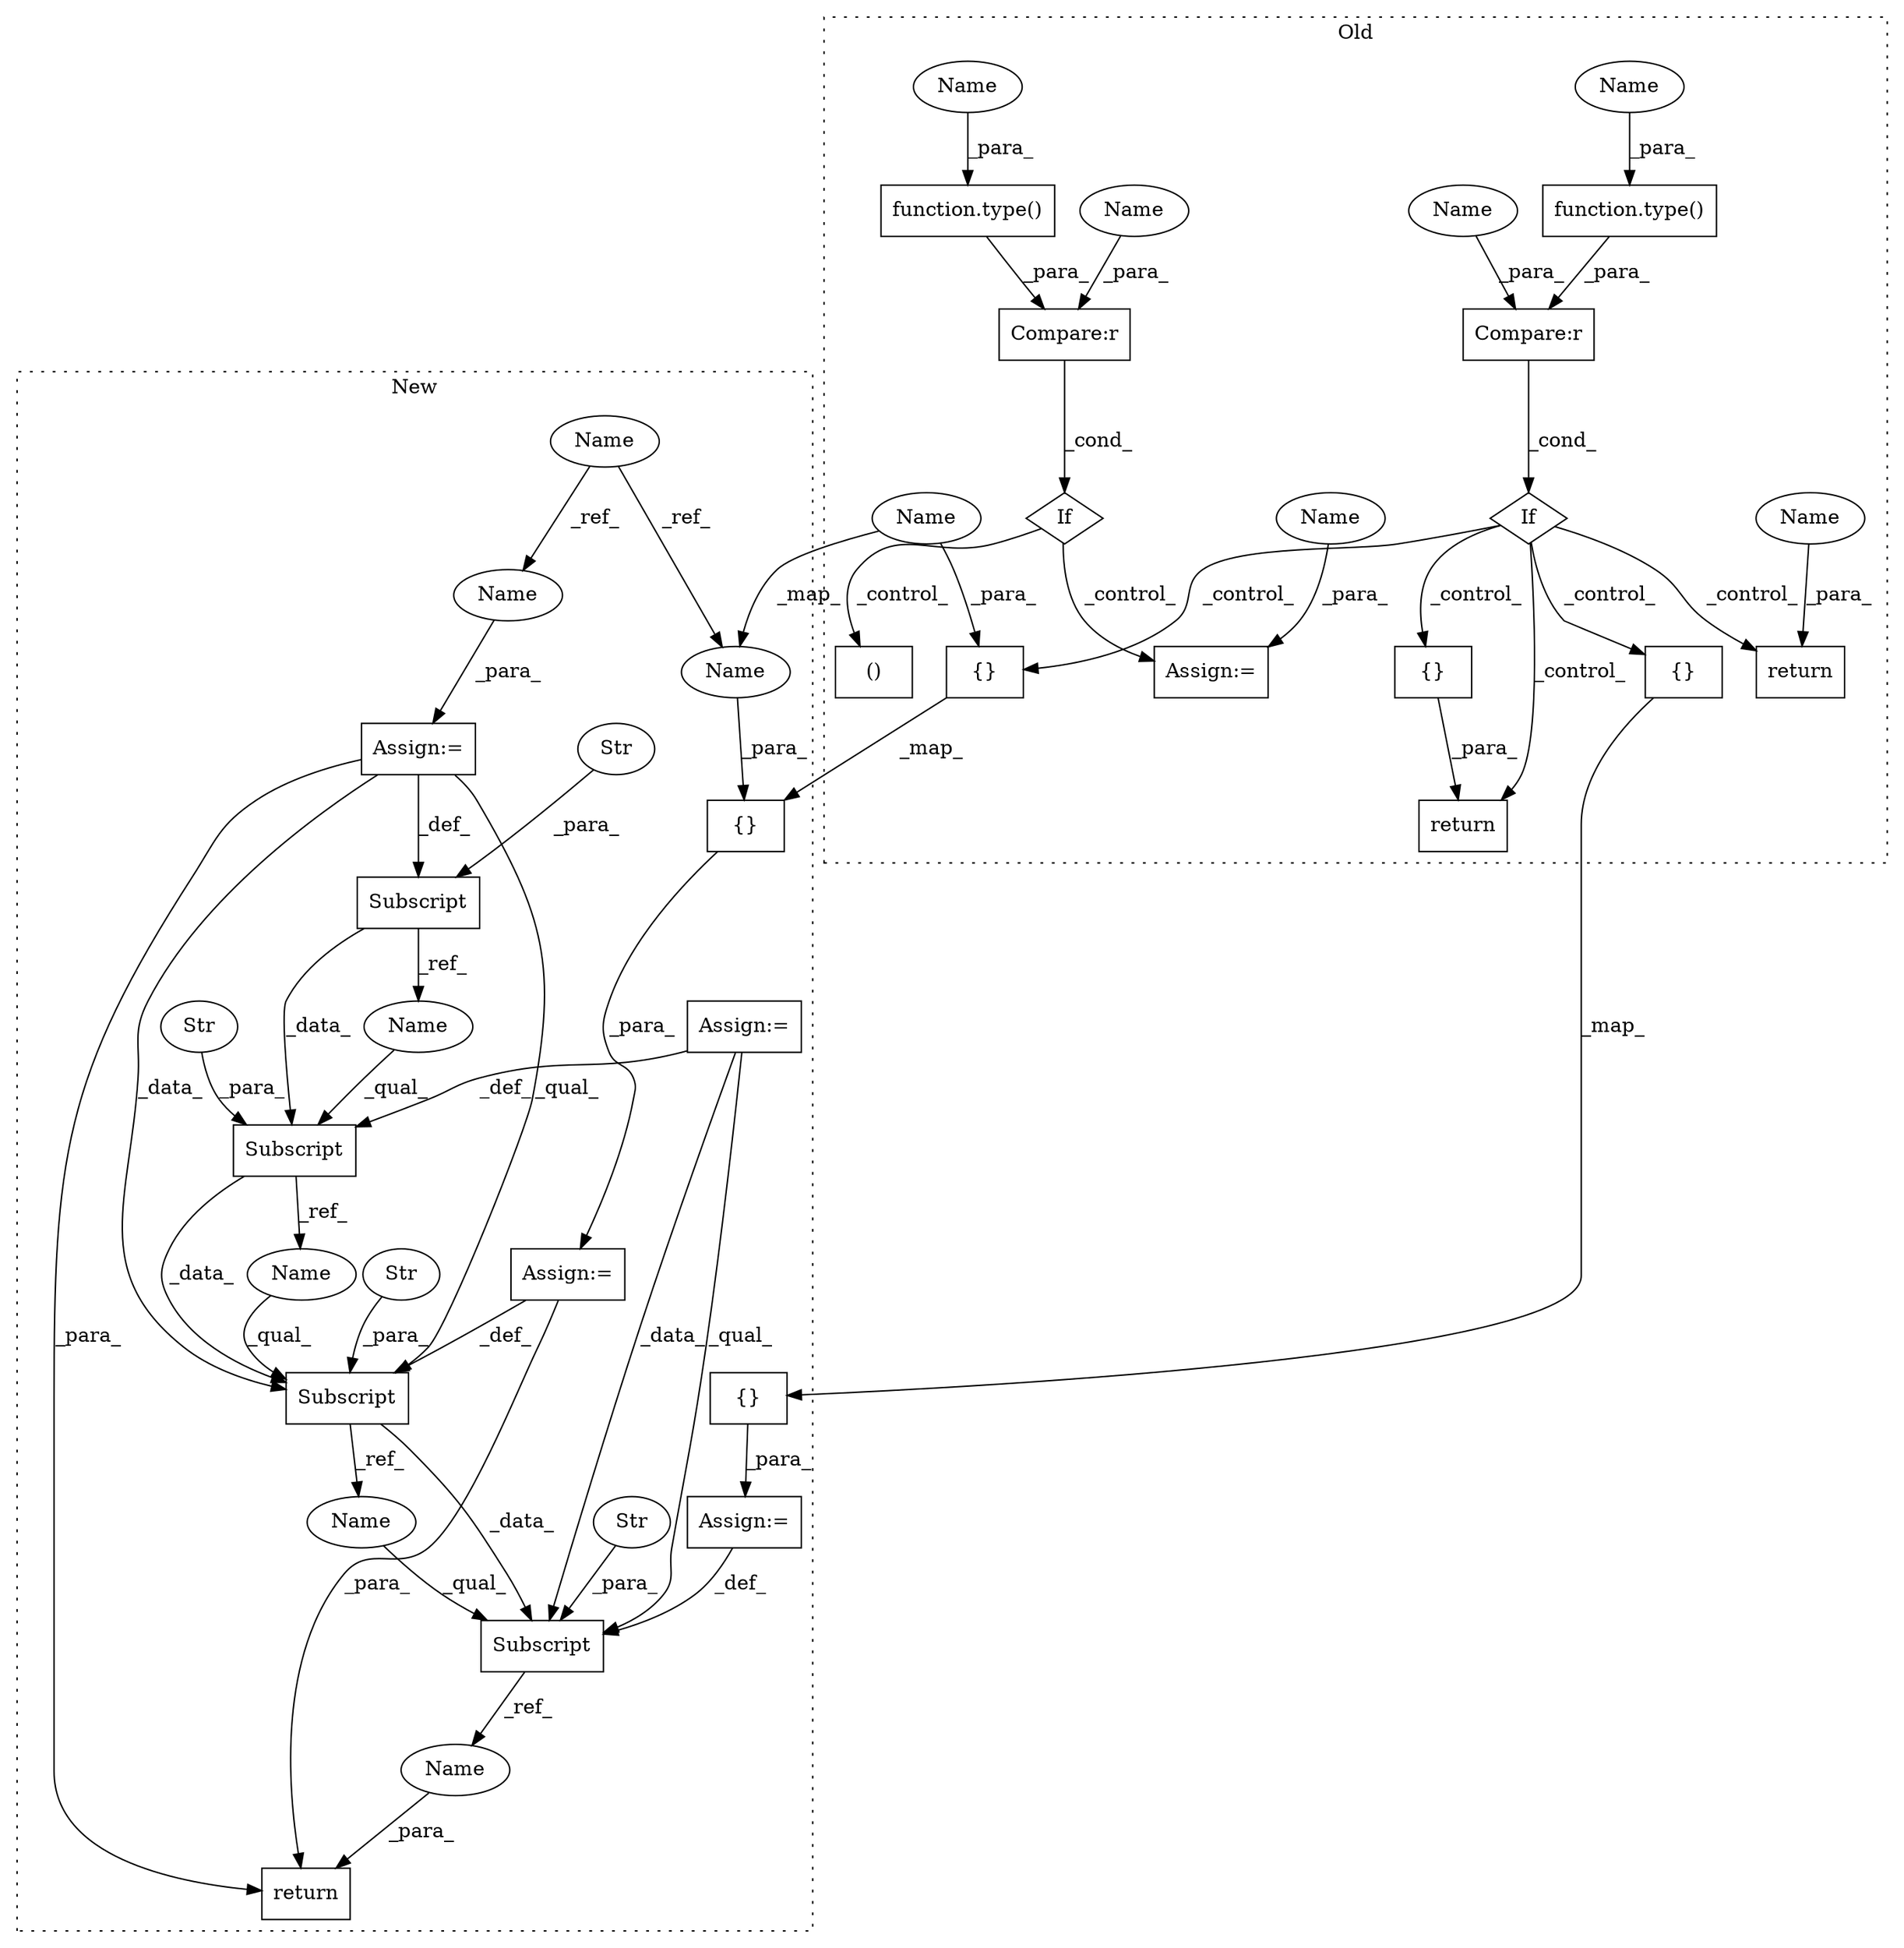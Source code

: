 digraph G {
subgraph cluster0 {
1 [label="function.type()" a="75" s="4623,4634" l="5,1" shape="box"];
3 [label="If" a="96" s="4620,4643" l="3,14" shape="diamond"];
8 [label="Compare:r" a="40" s="4623" l="20" shape="box"];
9 [label="{}" a="95" s="4664,4809" l="1,1" shape="box"];
14 [label="{}" a="59" s="4797,4808" l="1,0" shape="box"];
15 [label="Assign:=" a="68" s="2307" l="7" shape="box"];
16 [label="If" a="96" s="2190,2213" l="3,14" shape="diamond"];
17 [label="Compare:r" a="40" s="2193" l="20" shape="box"];
18 [label="{}" a="59" s="4745,4760" l="1,0" shape="box"];
20 [label="function.type()" a="75" s="2193,2204" l="5,1" shape="box"];
22 [label="return" a="93" s="4846" l="7" shape="box"];
28 [label="return" a="93" s="4657" l="7" shape="box"];
29 [label="()" a="54" s="2307" l="4" shape="box"];
30 [label="Name" a="87" s="2314" l="6" shape="ellipse"];
31 [label="Name" a="87" s="4628" l="6" shape="ellipse"];
32 [label="Name" a="87" s="2198" l="6" shape="ellipse"];
35 [label="Name" a="87" s="4853" l="2" shape="ellipse"];
36 [label="Name" a="87" s="4758" l="2" shape="ellipse"];
39 [label="Name" a="87" s="4639" l="4" shape="ellipse"];
40 [label="Name" a="87" s="2209" l="4" shape="ellipse"];
label = "Old";
style="dotted";
}
subgraph cluster1 {
2 [label="Subscript" a="63" s="4565,0" l="14,0" shape="box"];
4 [label="Str" a="66" s="4572" l="6" shape="ellipse"];
5 [label="Subscript" a="63" s="4595,0" l="18,0" shape="box"];
6 [label="Str" a="66" s="4602" l="10" shape="ellipse"];
7 [label="Subscript" a="63" s="4641,0" l="19,0" shape="box"];
10 [label="Str" a="66" s="4648" l="11" shape="ellipse"];
11 [label="Subscript" a="63" s="4537,0" l="14,0" shape="box"];
12 [label="Str" a="66" s="4544" l="6" shape="ellipse"];
13 [label="{}" a="59" s="4663,4674" l="1,0" shape="box"];
19 [label="{}" a="59" s="4616,4631" l="1,0" shape="box"];
21 [label="Name" a="87" s="3441" l="2" shape="ellipse"];
23 [label="Assign:=" a="68" s="4613" l="3" shape="box"];
24 [label="Assign:=" a="68" s="4660" l="3" shape="box"];
25 [label="Assign:=" a="68" s="4551" l="3" shape="box"];
26 [label="Assign:=" a="68" s="4579" l="3" shape="box"];
27 [label="return" a="93" s="4684" l="7" shape="box"];
33 [label="Name" a="87" s="4629" l="2" shape="ellipse"];
34 [label="Name" a="87" s="4554" l="2" shape="ellipse"];
37 [label="Name" a="87" s="4595" l="6" shape="ellipse"];
38 [label="Name" a="87" s="4641" l="6" shape="ellipse"];
41 [label="Name" a="87" s="4565" l="6" shape="ellipse"];
42 [label="Name" a="87" s="4691" l="6" shape="ellipse"];
label = "New";
style="dotted";
}
1 -> 8 [label="_para_"];
2 -> 37 [label="_ref_"];
2 -> 5 [label="_data_"];
3 -> 22 [label="_control_"];
3 -> 28 [label="_control_"];
3 -> 14 [label="_control_"];
3 -> 18 [label="_control_"];
3 -> 9 [label="_control_"];
4 -> 2 [label="_para_"];
5 -> 7 [label="_data_"];
5 -> 38 [label="_ref_"];
6 -> 5 [label="_para_"];
7 -> 42 [label="_ref_"];
8 -> 3 [label="_cond_"];
9 -> 28 [label="_para_"];
10 -> 7 [label="_para_"];
11 -> 41 [label="_ref_"];
11 -> 2 [label="_data_"];
12 -> 11 [label="_para_"];
13 -> 24 [label="_para_"];
14 -> 13 [label="_map_"];
16 -> 15 [label="_control_"];
16 -> 29 [label="_control_"];
17 -> 16 [label="_cond_"];
18 -> 19 [label="_map_"];
19 -> 23 [label="_para_"];
20 -> 17 [label="_para_"];
21 -> 33 [label="_ref_"];
21 -> 34 [label="_ref_"];
23 -> 5 [label="_def_"];
23 -> 27 [label="_para_"];
24 -> 7 [label="_def_"];
25 -> 5 [label="_qual_"];
25 -> 5 [label="_data_"];
25 -> 27 [label="_para_"];
25 -> 11 [label="_def_"];
26 -> 2 [label="_def_"];
26 -> 7 [label="_data_"];
26 -> 7 [label="_qual_"];
30 -> 15 [label="_para_"];
31 -> 1 [label="_para_"];
32 -> 20 [label="_para_"];
33 -> 19 [label="_para_"];
34 -> 25 [label="_para_"];
35 -> 22 [label="_para_"];
36 -> 33 [label="_map_"];
36 -> 18 [label="_para_"];
37 -> 5 [label="_qual_"];
38 -> 7 [label="_qual_"];
39 -> 8 [label="_para_"];
40 -> 17 [label="_para_"];
41 -> 2 [label="_qual_"];
42 -> 27 [label="_para_"];
}